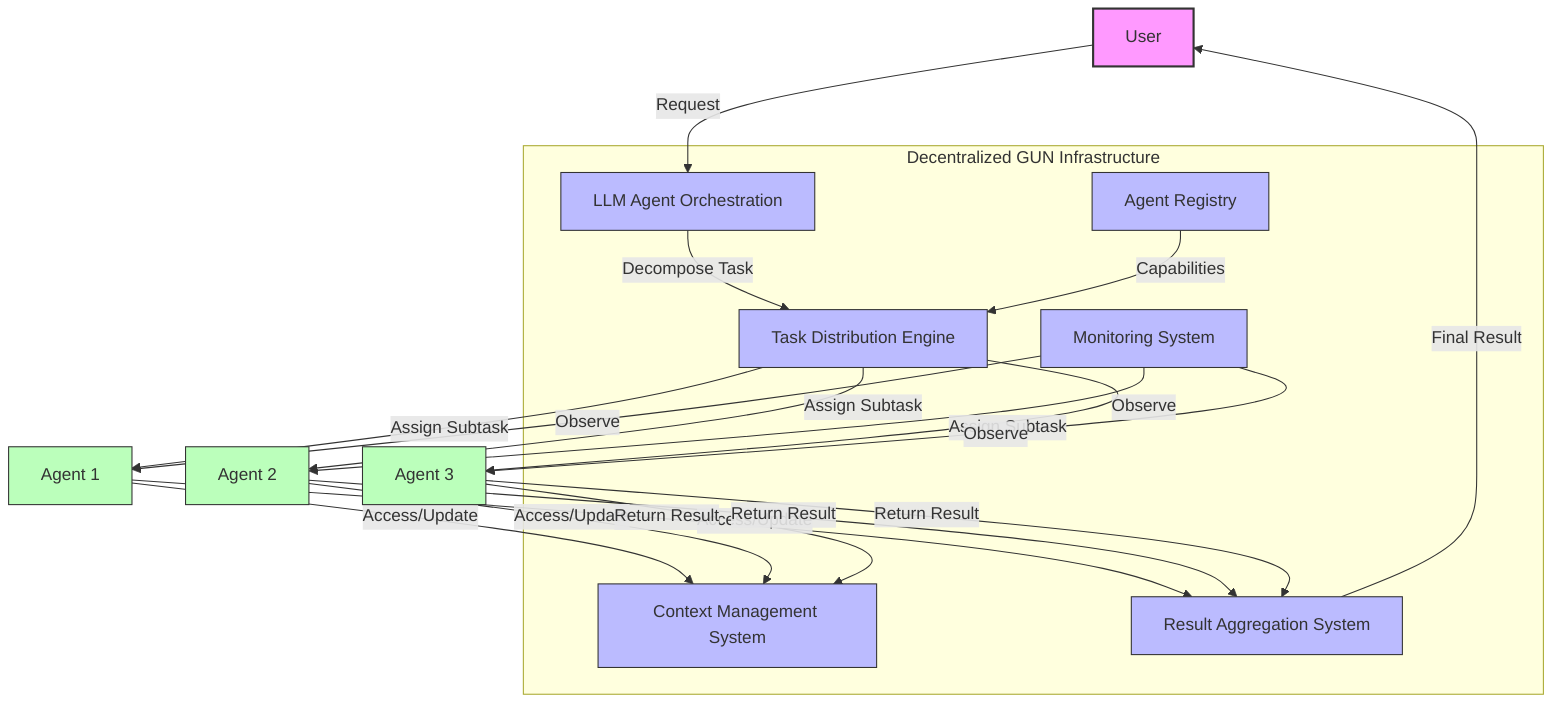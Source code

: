 graph TD
    A[User] -->|Request| B[LLM Agent Orchestration]
    B -->|Decompose Task| C[Task Distribution Engine]
    
    C -->|Assign Subtask| D[Agent 1]
    C -->|Assign Subtask| E[Agent 2]
    C -->|Assign Subtask| F[Agent 3]
    
    D -->|Access/Update| G[Context Management System]
    E -->|Access/Update| G
    F -->|Access/Update| G
    
    D -->|Return Result| H[Result Aggregation System]
    E -->|Return Result| H
    F -->|Return Result| H
    
    H -->|Final Result| A
    
    I[Agent Registry] -->|Capabilities| C
    J[Monitoring System] -->|Observe| D
    J -->|Observe| E
    J -->|Observe| F
    
    subgraph "Decentralized GUN Infrastructure"
        B
        C
        G
        H
        I
        J
    end
    
    style A fill:#f9f,stroke:#333,stroke-width:2px
    style B fill:#bbf,stroke:#333,stroke-width:1px
    style C fill:#bbf,stroke:#333,stroke-width:1px
    style D fill:#bfb,stroke:#333,stroke-width:1px
    style E fill:#bfb,stroke:#333,stroke-width:1px
    style F fill:#bfb,stroke:#333,stroke-width:1px
    style G fill:#bbf,stroke:#333,stroke-width:1px
    style H fill:#bbf,stroke:#333,stroke-width:1px
    style I fill:#bbf,stroke:#333,stroke-width:1px
    style J fill:#bbf,stroke:#333,stroke-width:1px